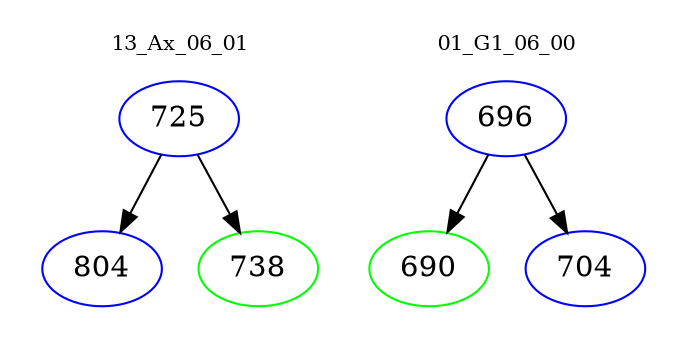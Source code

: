 digraph{
subgraph cluster_0 {
color = white
label = "13_Ax_06_01";
fontsize=10;
T0_725 [label="725", color="blue"]
T0_725 -> T0_804 [color="black"]
T0_804 [label="804", color="blue"]
T0_725 -> T0_738 [color="black"]
T0_738 [label="738", color="green"]
}
subgraph cluster_1 {
color = white
label = "01_G1_06_00";
fontsize=10;
T1_696 [label="696", color="blue"]
T1_696 -> T1_690 [color="black"]
T1_690 [label="690", color="green"]
T1_696 -> T1_704 [color="black"]
T1_704 [label="704", color="blue"]
}
}
